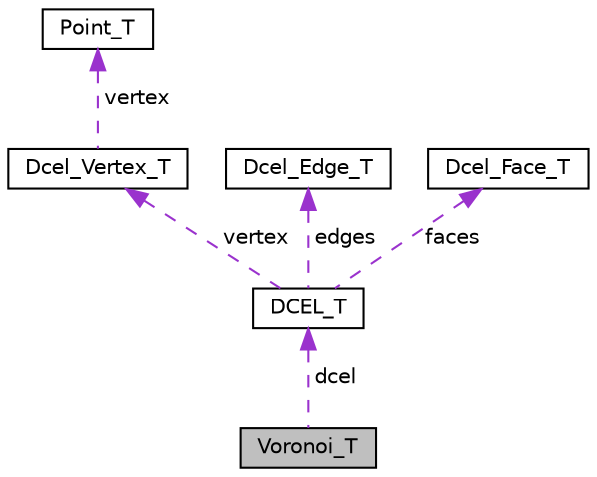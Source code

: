 digraph "Voronoi_T"
{
  edge [fontname="Helvetica",fontsize="10",labelfontname="Helvetica",labelfontsize="10"];
  node [fontname="Helvetica",fontsize="10",shape=record];
  Node1 [label="Voronoi_T",height=0.2,width=0.4,color="black", fillcolor="grey75", style="filled", fontcolor="black"];
  Node2 -> Node1 [dir="back",color="darkorchid3",fontsize="10",style="dashed",label=" dcel" ,fontname="Helvetica"];
  Node2 [label="DCEL_T",height=0.2,width=0.4,color="black", fillcolor="white", style="filled",URL="$structDCEL__T.html"];
  Node3 -> Node2 [dir="back",color="darkorchid3",fontsize="10",style="dashed",label=" vertex" ,fontname="Helvetica"];
  Node3 [label="Dcel_Vertex_T",height=0.2,width=0.4,color="black", fillcolor="white", style="filled",URL="$structDcel__Vertex__T.html"];
  Node4 -> Node3 [dir="back",color="darkorchid3",fontsize="10",style="dashed",label=" vertex" ,fontname="Helvetica"];
  Node4 [label="Point_T",height=0.2,width=0.4,color="black", fillcolor="white", style="filled",URL="$structPoint__T.html"];
  Node5 -> Node2 [dir="back",color="darkorchid3",fontsize="10",style="dashed",label=" edges" ,fontname="Helvetica"];
  Node5 [label="Dcel_Edge_T",height=0.2,width=0.4,color="black", fillcolor="white", style="filled",URL="$structDcel__Edge__T.html"];
  Node6 -> Node2 [dir="back",color="darkorchid3",fontsize="10",style="dashed",label=" faces" ,fontname="Helvetica"];
  Node6 [label="Dcel_Face_T",height=0.2,width=0.4,color="black", fillcolor="white", style="filled",URL="$structDcel__Face__T.html"];
}
